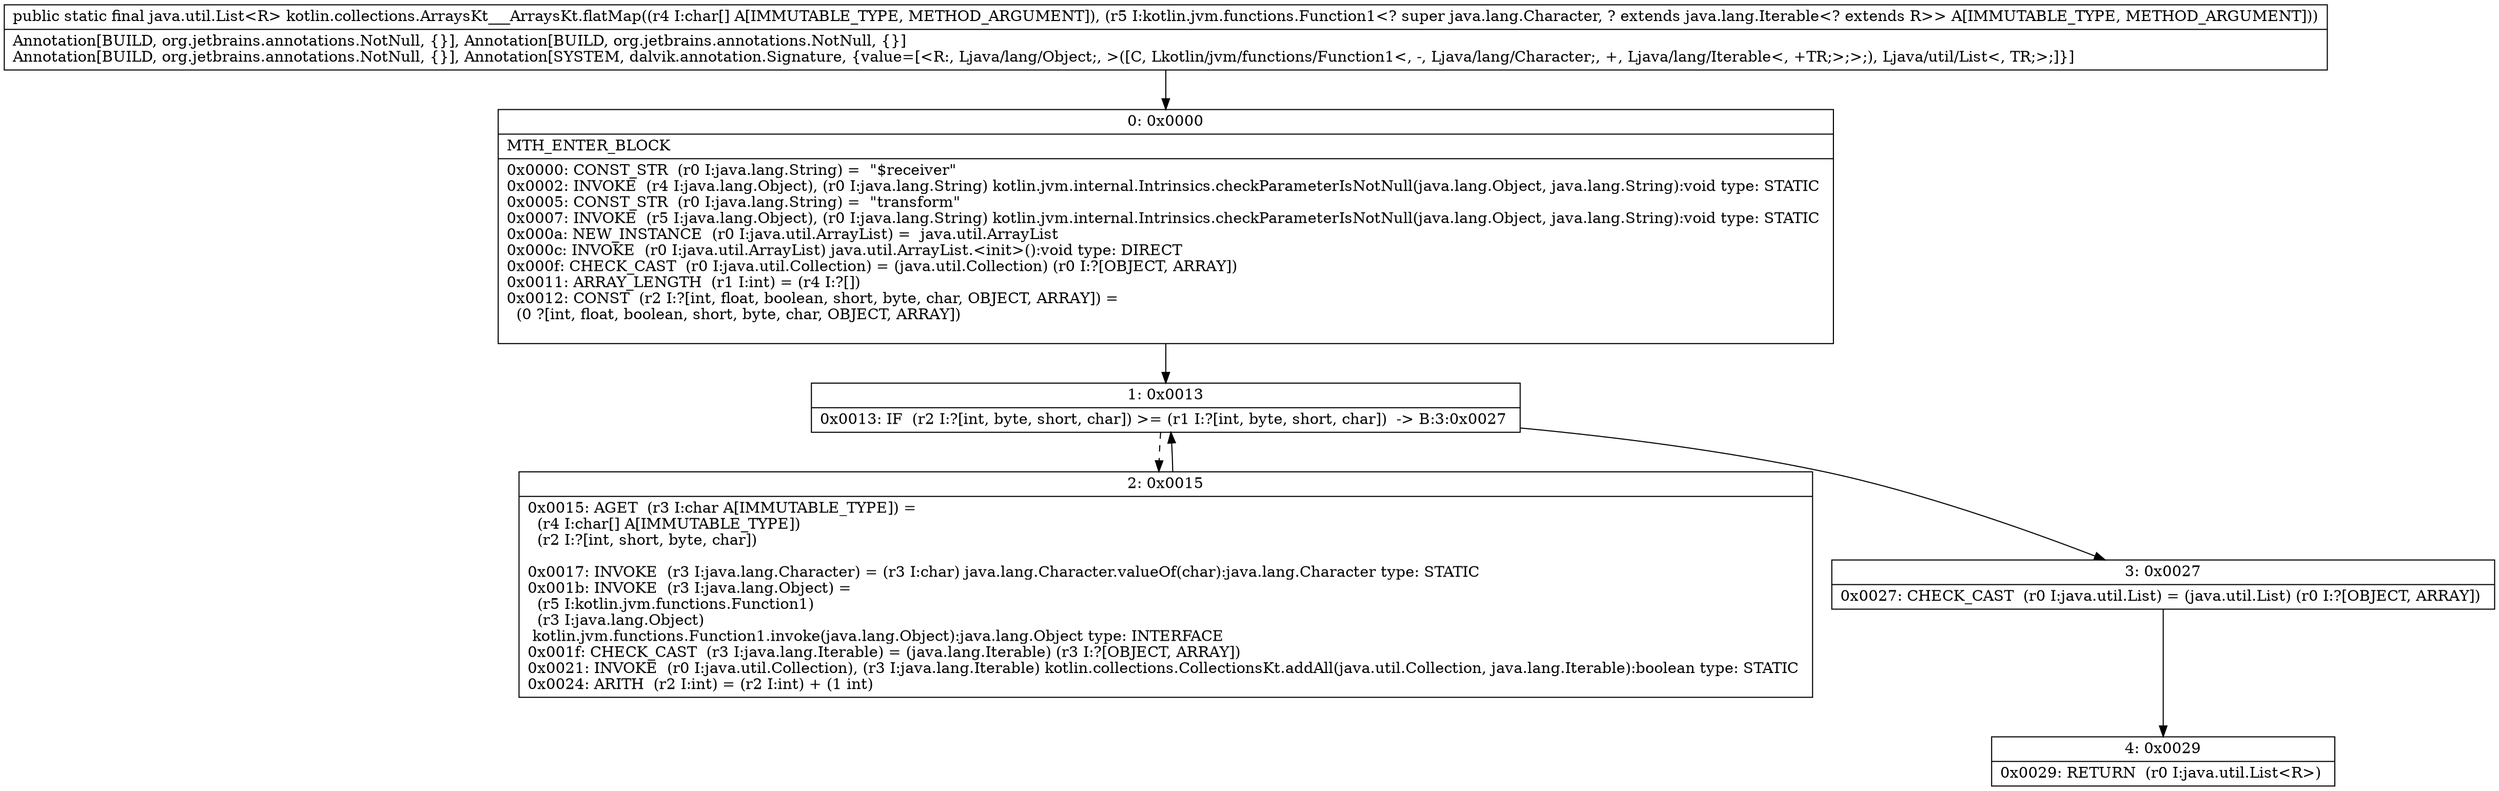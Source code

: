 digraph "CFG forkotlin.collections.ArraysKt___ArraysKt.flatMap([CLkotlin\/jvm\/functions\/Function1;)Ljava\/util\/List;" {
Node_0 [shape=record,label="{0\:\ 0x0000|MTH_ENTER_BLOCK\l|0x0000: CONST_STR  (r0 I:java.lang.String) =  \"$receiver\" \l0x0002: INVOKE  (r4 I:java.lang.Object), (r0 I:java.lang.String) kotlin.jvm.internal.Intrinsics.checkParameterIsNotNull(java.lang.Object, java.lang.String):void type: STATIC \l0x0005: CONST_STR  (r0 I:java.lang.String) =  \"transform\" \l0x0007: INVOKE  (r5 I:java.lang.Object), (r0 I:java.lang.String) kotlin.jvm.internal.Intrinsics.checkParameterIsNotNull(java.lang.Object, java.lang.String):void type: STATIC \l0x000a: NEW_INSTANCE  (r0 I:java.util.ArrayList) =  java.util.ArrayList \l0x000c: INVOKE  (r0 I:java.util.ArrayList) java.util.ArrayList.\<init\>():void type: DIRECT \l0x000f: CHECK_CAST  (r0 I:java.util.Collection) = (java.util.Collection) (r0 I:?[OBJECT, ARRAY]) \l0x0011: ARRAY_LENGTH  (r1 I:int) = (r4 I:?[]) \l0x0012: CONST  (r2 I:?[int, float, boolean, short, byte, char, OBJECT, ARRAY]) = \l  (0 ?[int, float, boolean, short, byte, char, OBJECT, ARRAY])\l \l}"];
Node_1 [shape=record,label="{1\:\ 0x0013|0x0013: IF  (r2 I:?[int, byte, short, char]) \>= (r1 I:?[int, byte, short, char])  \-\> B:3:0x0027 \l}"];
Node_2 [shape=record,label="{2\:\ 0x0015|0x0015: AGET  (r3 I:char A[IMMUTABLE_TYPE]) = \l  (r4 I:char[] A[IMMUTABLE_TYPE])\l  (r2 I:?[int, short, byte, char])\l \l0x0017: INVOKE  (r3 I:java.lang.Character) = (r3 I:char) java.lang.Character.valueOf(char):java.lang.Character type: STATIC \l0x001b: INVOKE  (r3 I:java.lang.Object) = \l  (r5 I:kotlin.jvm.functions.Function1)\l  (r3 I:java.lang.Object)\l kotlin.jvm.functions.Function1.invoke(java.lang.Object):java.lang.Object type: INTERFACE \l0x001f: CHECK_CAST  (r3 I:java.lang.Iterable) = (java.lang.Iterable) (r3 I:?[OBJECT, ARRAY]) \l0x0021: INVOKE  (r0 I:java.util.Collection), (r3 I:java.lang.Iterable) kotlin.collections.CollectionsKt.addAll(java.util.Collection, java.lang.Iterable):boolean type: STATIC \l0x0024: ARITH  (r2 I:int) = (r2 I:int) + (1 int) \l}"];
Node_3 [shape=record,label="{3\:\ 0x0027|0x0027: CHECK_CAST  (r0 I:java.util.List) = (java.util.List) (r0 I:?[OBJECT, ARRAY]) \l}"];
Node_4 [shape=record,label="{4\:\ 0x0029|0x0029: RETURN  (r0 I:java.util.List\<R\>) \l}"];
MethodNode[shape=record,label="{public static final java.util.List\<R\> kotlin.collections.ArraysKt___ArraysKt.flatMap((r4 I:char[] A[IMMUTABLE_TYPE, METHOD_ARGUMENT]), (r5 I:kotlin.jvm.functions.Function1\<? super java.lang.Character, ? extends java.lang.Iterable\<? extends R\>\> A[IMMUTABLE_TYPE, METHOD_ARGUMENT]))  | Annotation[BUILD, org.jetbrains.annotations.NotNull, \{\}], Annotation[BUILD, org.jetbrains.annotations.NotNull, \{\}]\lAnnotation[BUILD, org.jetbrains.annotations.NotNull, \{\}], Annotation[SYSTEM, dalvik.annotation.Signature, \{value=[\<R:, Ljava\/lang\/Object;, \>([C, Lkotlin\/jvm\/functions\/Function1\<, \-, Ljava\/lang\/Character;, +, Ljava\/lang\/Iterable\<, +TR;\>;\>;), Ljava\/util\/List\<, TR;\>;]\}]\l}"];
MethodNode -> Node_0;
Node_0 -> Node_1;
Node_1 -> Node_2[style=dashed];
Node_1 -> Node_3;
Node_2 -> Node_1;
Node_3 -> Node_4;
}

